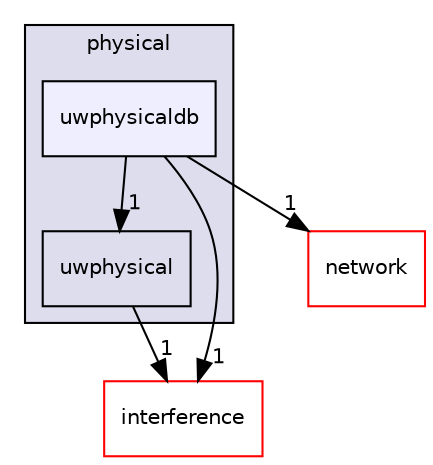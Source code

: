 digraph "uwphysicaldb" {
  compound=true
  node [ fontsize="10", fontname="Helvetica"];
  edge [ labelfontsize="10", labelfontname="Helvetica"];
  subgraph clusterdir_72e4c916a7f28a58468fd1f36d6e4463 {
    graph [ bgcolor="#ddddee", pencolor="black", label="physical" fontname="Helvetica", fontsize="10", URL="dir_72e4c916a7f28a58468fd1f36d6e4463.html"]
  dir_f5ccdf756ef3a433f609c62d0334c2ff [shape=box label="uwphysical" URL="dir_f5ccdf756ef3a433f609c62d0334c2ff.html"];
  dir_9aeab128339734862dad2ba5f2755a1c [shape=box, label="uwphysicaldb", style="filled", fillcolor="#eeeeff", pencolor="black", URL="dir_9aeab128339734862dad2ba5f2755a1c.html"];
  }
  dir_2c1192a9945f374f7422b8e72de63019 [shape=box label="interference" fillcolor="white" style="filled" color="red" URL="dir_2c1192a9945f374f7422b8e72de63019.html"];
  dir_bce92bcee51198345c21c8b524b3c6a2 [shape=box label="network" fillcolor="white" style="filled" color="red" URL="dir_bce92bcee51198345c21c8b524b3c6a2.html"];
  dir_f5ccdf756ef3a433f609c62d0334c2ff->dir_2c1192a9945f374f7422b8e72de63019 [headlabel="1", labeldistance=1.5 headhref="dir_000036_000031.html"];
  dir_9aeab128339734862dad2ba5f2755a1c->dir_2c1192a9945f374f7422b8e72de63019 [headlabel="1", labeldistance=1.5 headhref="dir_000038_000031.html"];
  dir_9aeab128339734862dad2ba5f2755a1c->dir_bce92bcee51198345c21c8b524b3c6a2 [headlabel="1", labeldistance=1.5 headhref="dir_000038_000012.html"];
  dir_9aeab128339734862dad2ba5f2755a1c->dir_f5ccdf756ef3a433f609c62d0334c2ff [headlabel="1", labeldistance=1.5 headhref="dir_000038_000036.html"];
}
